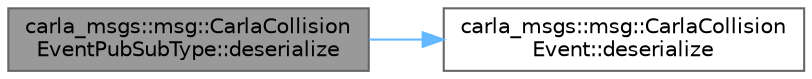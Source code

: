 digraph "carla_msgs::msg::CarlaCollisionEventPubSubType::deserialize"
{
 // INTERACTIVE_SVG=YES
 // LATEX_PDF_SIZE
  bgcolor="transparent";
  edge [fontname=Helvetica,fontsize=10,labelfontname=Helvetica,labelfontsize=10];
  node [fontname=Helvetica,fontsize=10,shape=box,height=0.2,width=0.4];
  rankdir="LR";
  Node1 [id="Node000001",label="carla_msgs::msg::CarlaCollision\lEventPubSubType::deserialize",height=0.2,width=0.4,color="gray40", fillcolor="grey60", style="filled", fontcolor="black",tooltip=" "];
  Node1 -> Node2 [id="edge1_Node000001_Node000002",color="steelblue1",style="solid",tooltip=" "];
  Node2 [id="Node000002",label="carla_msgs::msg::CarlaCollision\lEvent::deserialize",height=0.2,width=0.4,color="grey40", fillcolor="white", style="filled",URL="$d5/d0c/classcarla__msgs_1_1msg_1_1CarlaCollisionEvent.html#ab9c55b479eb4dcf1c8e1701292bc941a",tooltip="This function deserializes an object using CDR serialization."];
}
